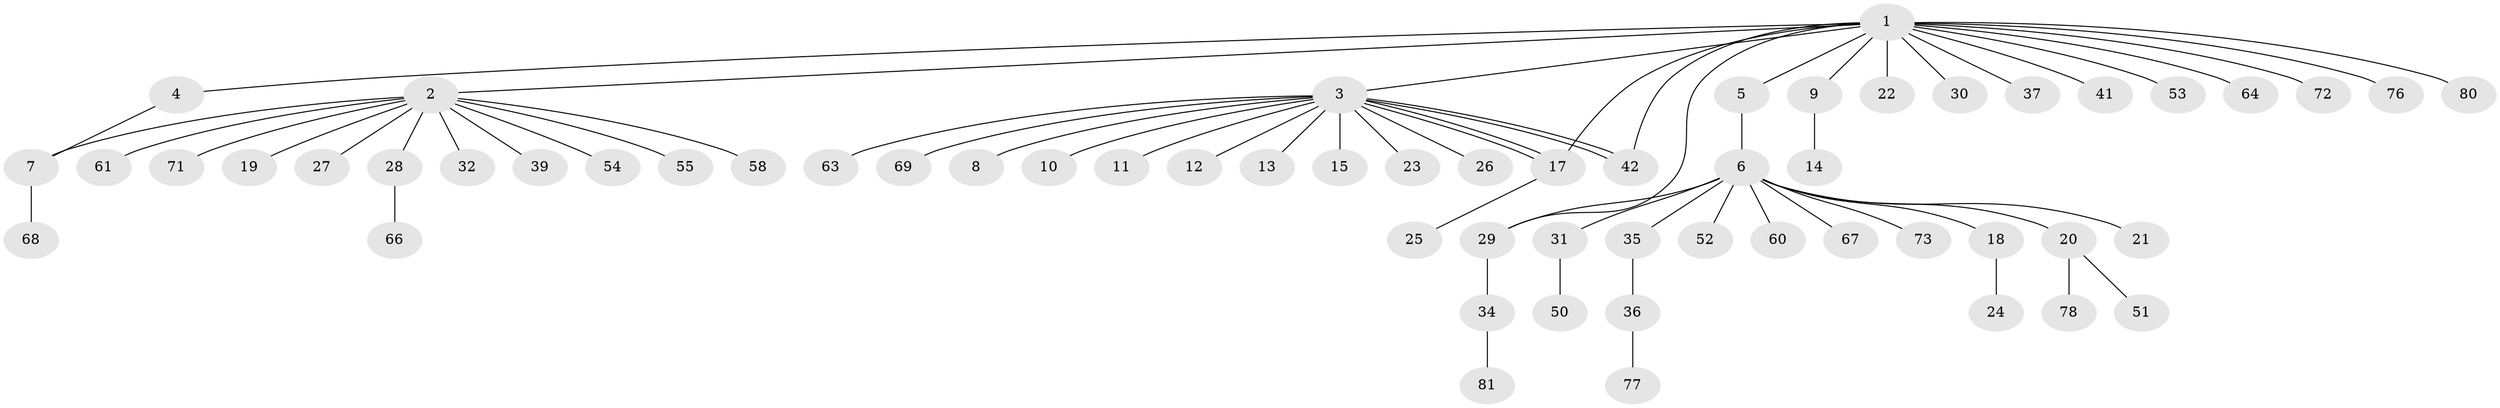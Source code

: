 // Generated by graph-tools (version 1.1) at 2025/23/03/03/25 07:23:53]
// undirected, 61 vertices, 66 edges
graph export_dot {
graph [start="1"]
  node [color=gray90,style=filled];
  1 [super="+40"];
  2 [super="+62"];
  3 [super="+44"];
  4 [super="+79"];
  5 [super="+38"];
  6 [super="+16"];
  7 [super="+46"];
  8;
  9;
  10 [super="+74"];
  11;
  12;
  13;
  14 [super="+48"];
  15 [super="+56"];
  17 [super="+43"];
  18 [super="+33"];
  19;
  20 [super="+47"];
  21;
  22;
  23;
  24;
  25;
  26 [super="+57"];
  27;
  28 [super="+45"];
  29 [super="+75"];
  30;
  31;
  32;
  34 [super="+65"];
  35;
  36 [super="+49"];
  37;
  39 [super="+70"];
  41;
  42;
  50;
  51;
  52;
  53;
  54;
  55;
  58 [super="+59"];
  60;
  61;
  63;
  64;
  66;
  67;
  68;
  69;
  71;
  72;
  73;
  76;
  77;
  78;
  80;
  81;
  1 -- 2;
  1 -- 3;
  1 -- 4;
  1 -- 5;
  1 -- 9;
  1 -- 17;
  1 -- 22;
  1 -- 29;
  1 -- 30;
  1 -- 37;
  1 -- 41;
  1 -- 42;
  1 -- 53;
  1 -- 64;
  1 -- 72;
  1 -- 76;
  1 -- 80;
  2 -- 19;
  2 -- 27;
  2 -- 28;
  2 -- 32;
  2 -- 39;
  2 -- 54;
  2 -- 55;
  2 -- 58;
  2 -- 61;
  2 -- 71;
  2 -- 7;
  3 -- 8;
  3 -- 10;
  3 -- 11;
  3 -- 12;
  3 -- 13;
  3 -- 15;
  3 -- 17;
  3 -- 17;
  3 -- 23;
  3 -- 26;
  3 -- 42;
  3 -- 42;
  3 -- 63;
  3 -- 69;
  4 -- 7;
  5 -- 6 [weight=2];
  6 -- 21;
  6 -- 29;
  6 -- 31;
  6 -- 35;
  6 -- 60;
  6 -- 73;
  6 -- 18;
  6 -- 67;
  6 -- 20;
  6 -- 52;
  7 -- 68;
  9 -- 14;
  17 -- 25;
  18 -- 24;
  20 -- 51;
  20 -- 78;
  28 -- 66;
  29 -- 34;
  31 -- 50;
  34 -- 81;
  35 -- 36;
  36 -- 77;
}
